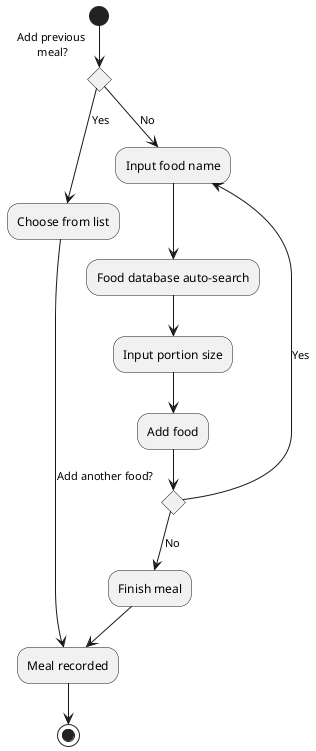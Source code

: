 @startuml
(*)  --> If "Add previous \nmeal?" then
    --> [Yes] "Choose from list"
    --> "Meal recorded"
else
    --> [No] "Input food name"
    --> "Food database auto-search"
    --> "Input portion size"
    --> "Add food"
    --> If "Add another food?" then
            --> [Yes] "Input food name"
        else
            --> [No] "Finish meal"
            --> "Meal recorded"
        Endif
Endif
-->(*)
@enduml